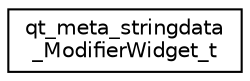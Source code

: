 digraph "Graphical Class Hierarchy"
{
  edge [fontname="Helvetica",fontsize="10",labelfontname="Helvetica",labelfontsize="10"];
  node [fontname="Helvetica",fontsize="10",shape=record];
  rankdir="LR";
  Node1 [label="qt_meta_stringdata\l_ModifierWidget_t",height=0.2,width=0.4,color="black", fillcolor="white", style="filled",URL="$structqt__meta__stringdata___modifier_widget__t.html"];
}
